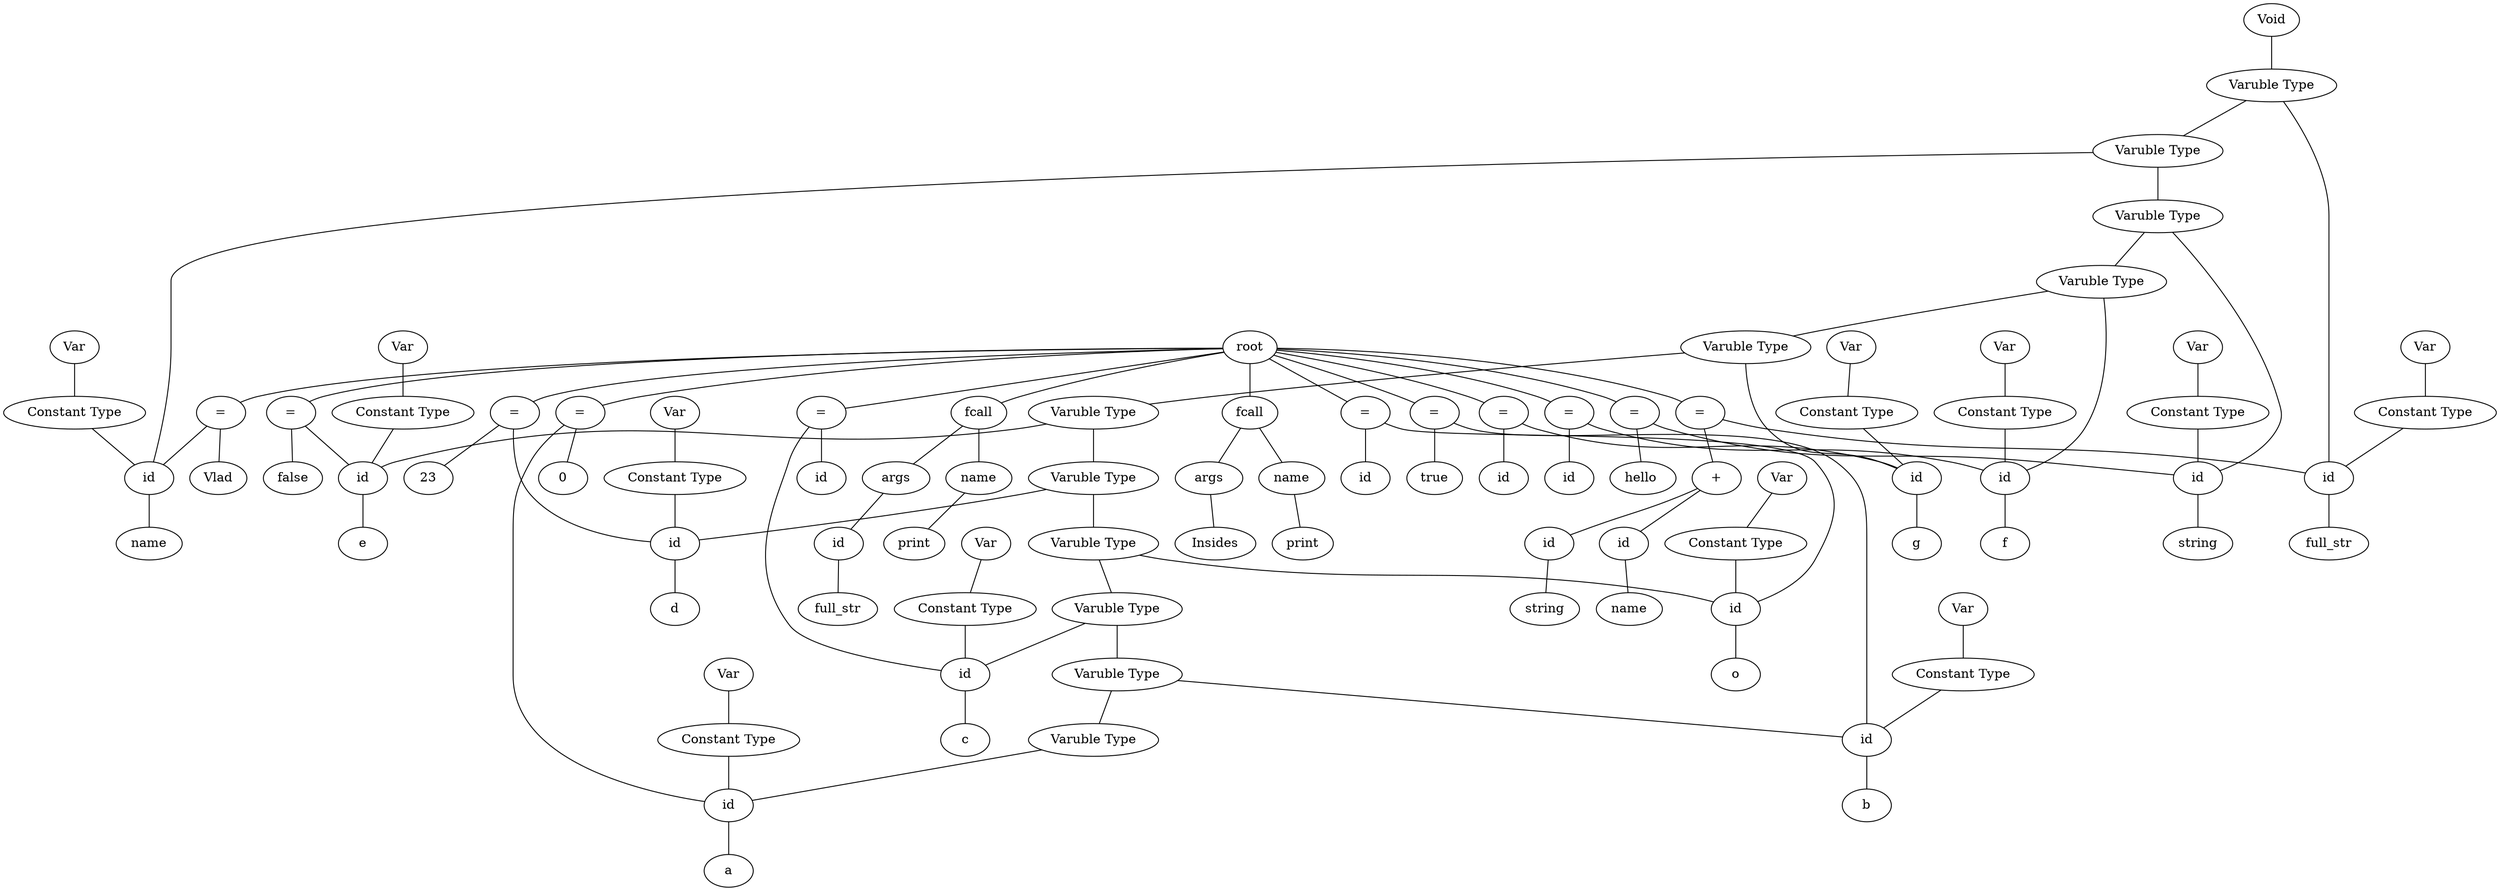 graph graphname {
root;
assign0[label = "="];
root--assign0;
expr0[label = "id"];
assign0--expr0;
type0[label = "Varuble Type"];
type0--expr0;
type1[label = "Int"];
type1--type0;
consttype0[label = "Constant Type"];
consttype0--expr0;
consttype1[label = "Var"];
consttype1--consttype0;
expr1[label = "a"];
expr0--expr1;
expr2[label = "0"];
assign0--expr2;
assign1[label = "="];
root--assign1;
expr3[label = "id"];
assign1--expr3;
type1[label = "Varuble Type"];
type1--expr3;
type2[label = "Bool"];
type2--type1;
consttype2[label = "Constant Type"];
consttype2--expr3;
consttype3[label = "Var"];
consttype3--consttype2;
expr4[label = "b"];
expr3--expr4;
expr5[label = "true"];
assign1--expr5;
assign2[label = "="];
root--assign2;
expr6[label = "id"];
assign2--expr6;
type2[label = "Varuble Type"];
type2--expr6;
type3[label = "Float"];
type3--type2;
consttype4[label = "Constant Type"];
consttype4--expr6;
consttype5[label = "Var"];
consttype5--consttype4;
expr7[label = "c"];
expr6--expr7;
expr8[label = "id"];
assign2--expr8;
assign3[label = "="];
root--assign3;
expr9[label = "id"];
assign3--expr9;
type3[label = "Varuble Type"];
type3--expr9;
type4[label = "Float"];
type4--type3;
consttype6[label = "Constant Type"];
consttype6--expr9;
consttype7[label = "Var"];
consttype7--consttype6;
expr10[label = "o"];
expr9--expr10;
expr11[label = "id"];
assign3--expr11;
assign4[label = "="];
root--assign4;
expr12[label = "id"];
assign4--expr12;
type4[label = "Varuble Type"];
type4--expr12;
type5[label = "Int"];
type5--type4;
consttype8[label = "Constant Type"];
consttype8--expr12;
consttype9[label = "Var"];
consttype9--consttype8;
expr13[label = "d"];
expr12--expr13;
expr14[label = "23"];
assign4--expr14;
assign5[label = "="];
root--assign5;
expr15[label = "id"];
assign5--expr15;
type5[label = "Varuble Type"];
type5--expr15;
type6[label = "Bool"];
type6--type5;
consttype10[label = "Constant Type"];
consttype10--expr15;
consttype11[label = "Var"];
consttype11--consttype10;
expr16[label = "e"];
expr15--expr16;
expr17[label = "false"];
assign5--expr17;
assign6[label = "="];
root--assign6;
expr18[label = "id"];
assign6--expr18;
type6[label = "Varuble Type"];
type6--expr18;
type7[label = "Float"];
type7--type6;
consttype12[label = "Constant Type"];
consttype12--expr18;
consttype13[label = "Var"];
consttype13--consttype12;
expr19[label = "g"];
expr18--expr19;
expr20[label = "id"];
assign6--expr20;
assign7[label = "="];
root--assign7;
expr21[label = "id"];
assign7--expr21;
type7[label = "Varuble Type"];
type7--expr21;
type8[label = "Float"];
type8--type7;
consttype14[label = "Constant Type"];
consttype14--expr21;
consttype15[label = "Var"];
consttype15--consttype14;
expr22[label = "f"];
expr21--expr22;
expr23[label = "id"];
assign7--expr23;
assign8[label = "="];
root--assign8;
expr24[label = "id"];
assign8--expr24;
type8[label = "Varuble Type"];
type8--expr24;
type9[label = "String"];
type9--type8;
consttype16[label = "Constant Type"];
consttype16--expr24;
consttype17[label = "Var"];
consttype17--consttype16;
expr25[label = "string"];
expr24--expr25;
expr26[label = "hello "];
assign8--expr26;
assign9[label = "="];
root--assign9;
expr27[label = "id"];
assign9--expr27;
type9[label = "Varuble Type"];
type9--expr27;
type10[label = "String"];
type10--type9;
consttype18[label = "Constant Type"];
consttype18--expr27;
consttype19[label = "Var"];
consttype19--consttype18;
expr28[label = "name"];
expr27--expr28;
expr29[label = "Vlad"];
assign9--expr29;
assign10[label = "="];
root--assign10;
expr30[label = "id"];
assign10--expr30;
type10[label = "Varuble Type"];
type10--expr30;
type11[label = "Void"];
type11--type10;
consttype20[label = "Constant Type"];
consttype20--expr30;
consttype21[label = "Var"];
consttype21--consttype20;
expr31[label = "full_str"];
expr30--expr31;
expr32[label = "+"];
assign10--expr32;
expr33[label = "id"];
expr32--expr33;
expr34[label = "string"];
expr33--expr34;
expr35[label = "id"];
expr32--expr35;
expr36[label = "name"];
expr35--expr36;
expr37[label = "fcall"];
root--expr37;
expr37name[label = "name"];
expr38[label = "print"];
expr37name--expr38;
expr37--expr37name;
expr37args[label = " args "];
expr37 -- expr37args;
expr39[label = "id"];
expr37args--expr39;
expr40[label = "full_str"];
expr39--expr40;
expr41[label = "fcall"];
root--expr41;
expr41name[label = "name"];
expr42[label = "print"];
expr41name--expr42;
expr41--expr41name;
expr41args[label = " args "];
expr41 -- expr41args;
expr43[label = "Insides"];
expr41args--expr43;
}
